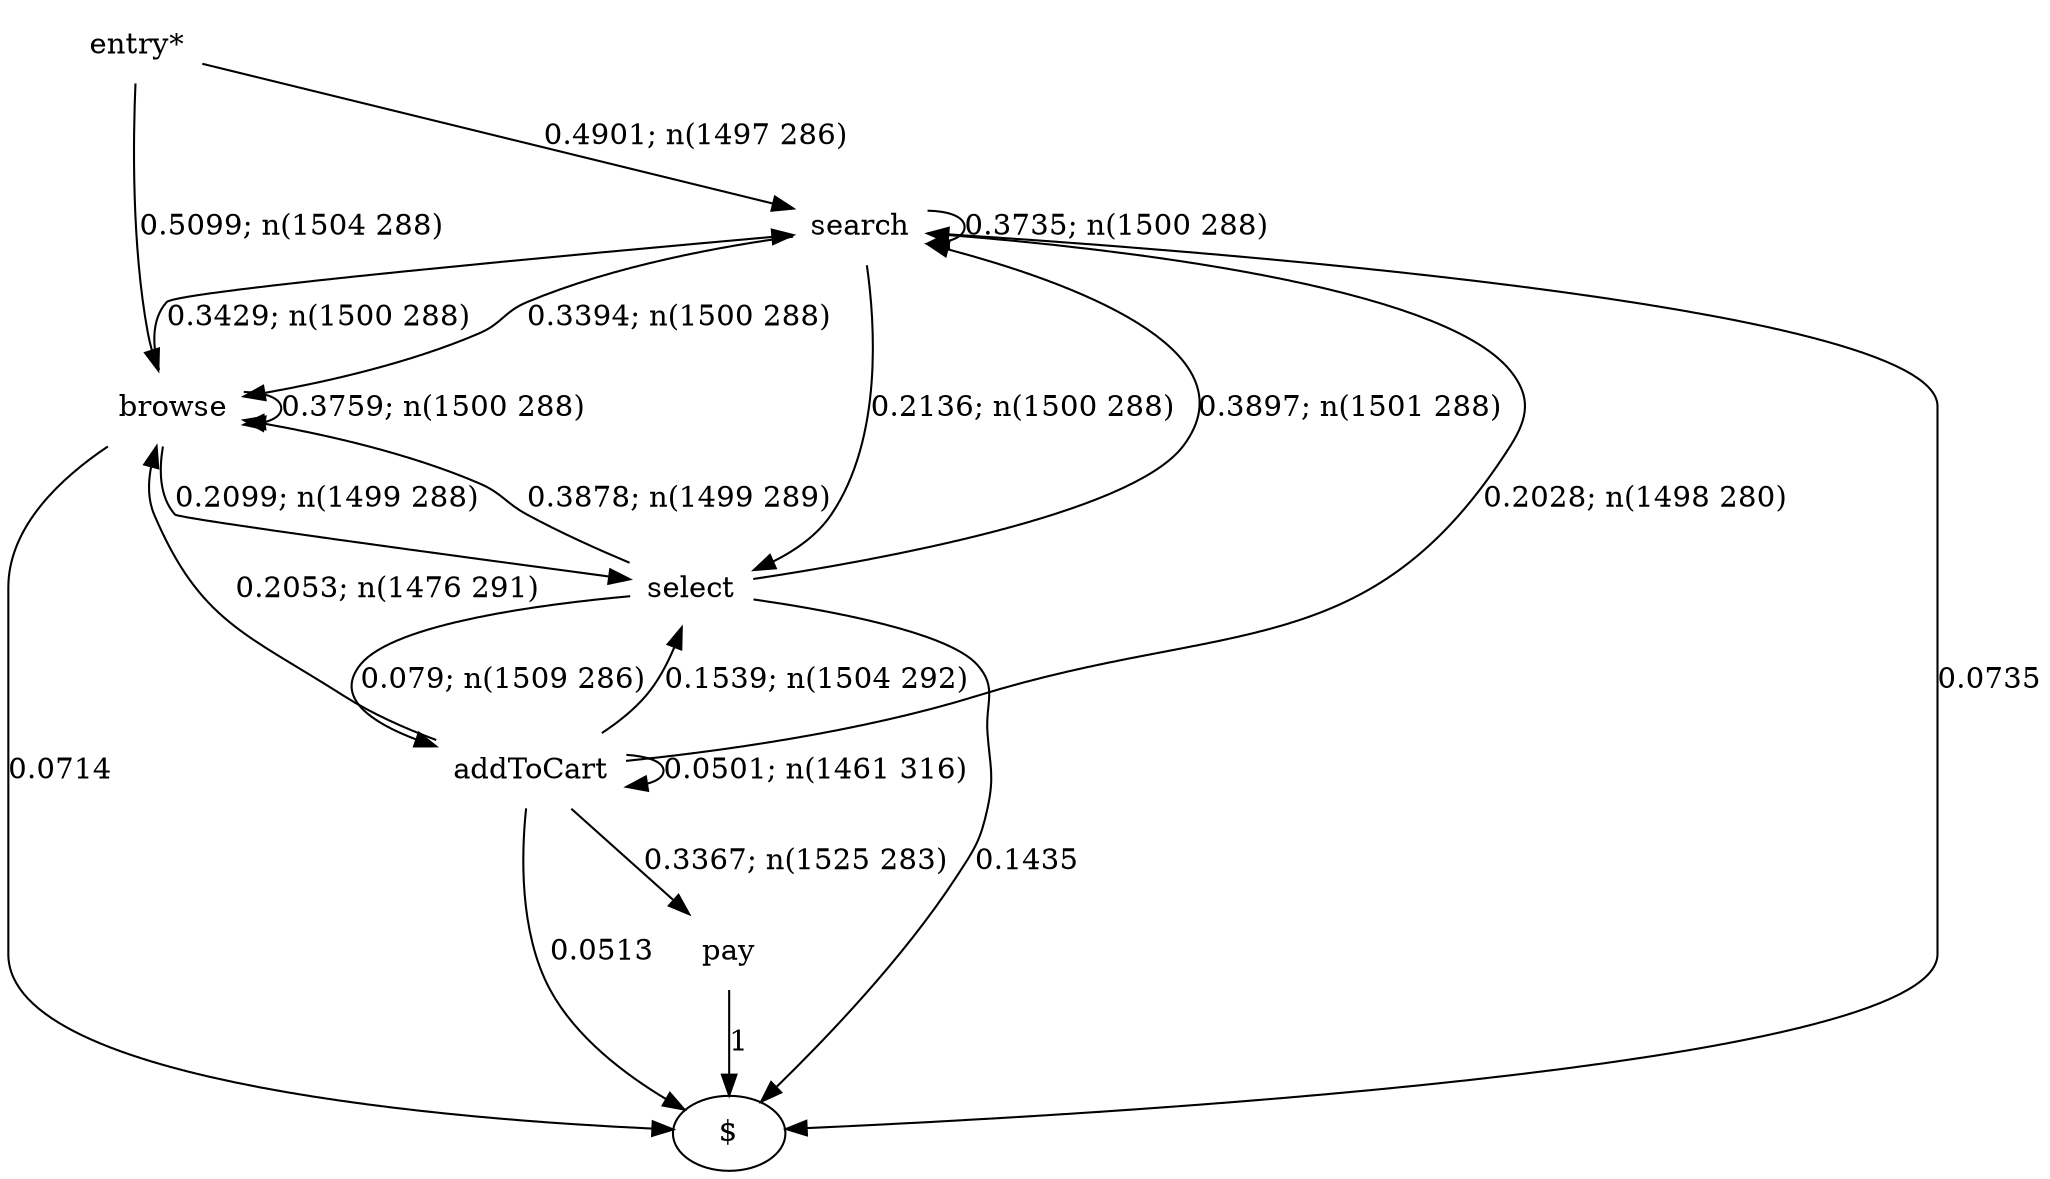 digraph G {"entry*" [label="entry*",shape=none];"search" [label="search",shape=none];"browse" [label="browse",shape=none];"select" [label="select",shape=none];"addToCart" [label="addToCart",shape=none];"pay" [label="pay",shape=none];"entry*"->"search" [style=solid,label="0.4901; n(1497 286)"];"entry*"->"browse" [style=solid,label="0.5099; n(1504 288)"];"search"->"search" [style=solid,label="0.3735; n(1500 288)"];"search"->"browse" [style=solid,label="0.3394; n(1500 288)"];"search"->"select" [style=solid,label="0.2136; n(1500 288)"];"search"->"$" [style=solid,label="0.0735"];"browse"->"search" [style=solid,label="0.3429; n(1500 288)"];"browse"->"browse" [style=solid,label="0.3759; n(1500 288)"];"browse"->"select" [style=solid,label="0.2099; n(1499 288)"];"browse"->"$" [style=solid,label="0.0714"];"select"->"search" [style=solid,label="0.3897; n(1501 288)"];"select"->"browse" [style=solid,label="0.3878; n(1499 289)"];"select"->"addToCart" [style=solid,label="0.079; n(1509 286)"];"select"->"$" [style=solid,label="0.1435"];"addToCart"->"search" [style=solid,label="0.2028; n(1498 280)"];"addToCart"->"browse" [style=solid,label="0.2053; n(1476 291)"];"addToCart"->"select" [style=solid,label="0.1539; n(1504 292)"];"addToCart"->"addToCart" [style=solid,label="0.0501; n(1461 316)"];"addToCart"->"pay" [style=solid,label="0.3367; n(1525 283)"];"addToCart"->"$" [style=solid,label="0.0513"];"pay"->"$" [style=solid,label="1"];}